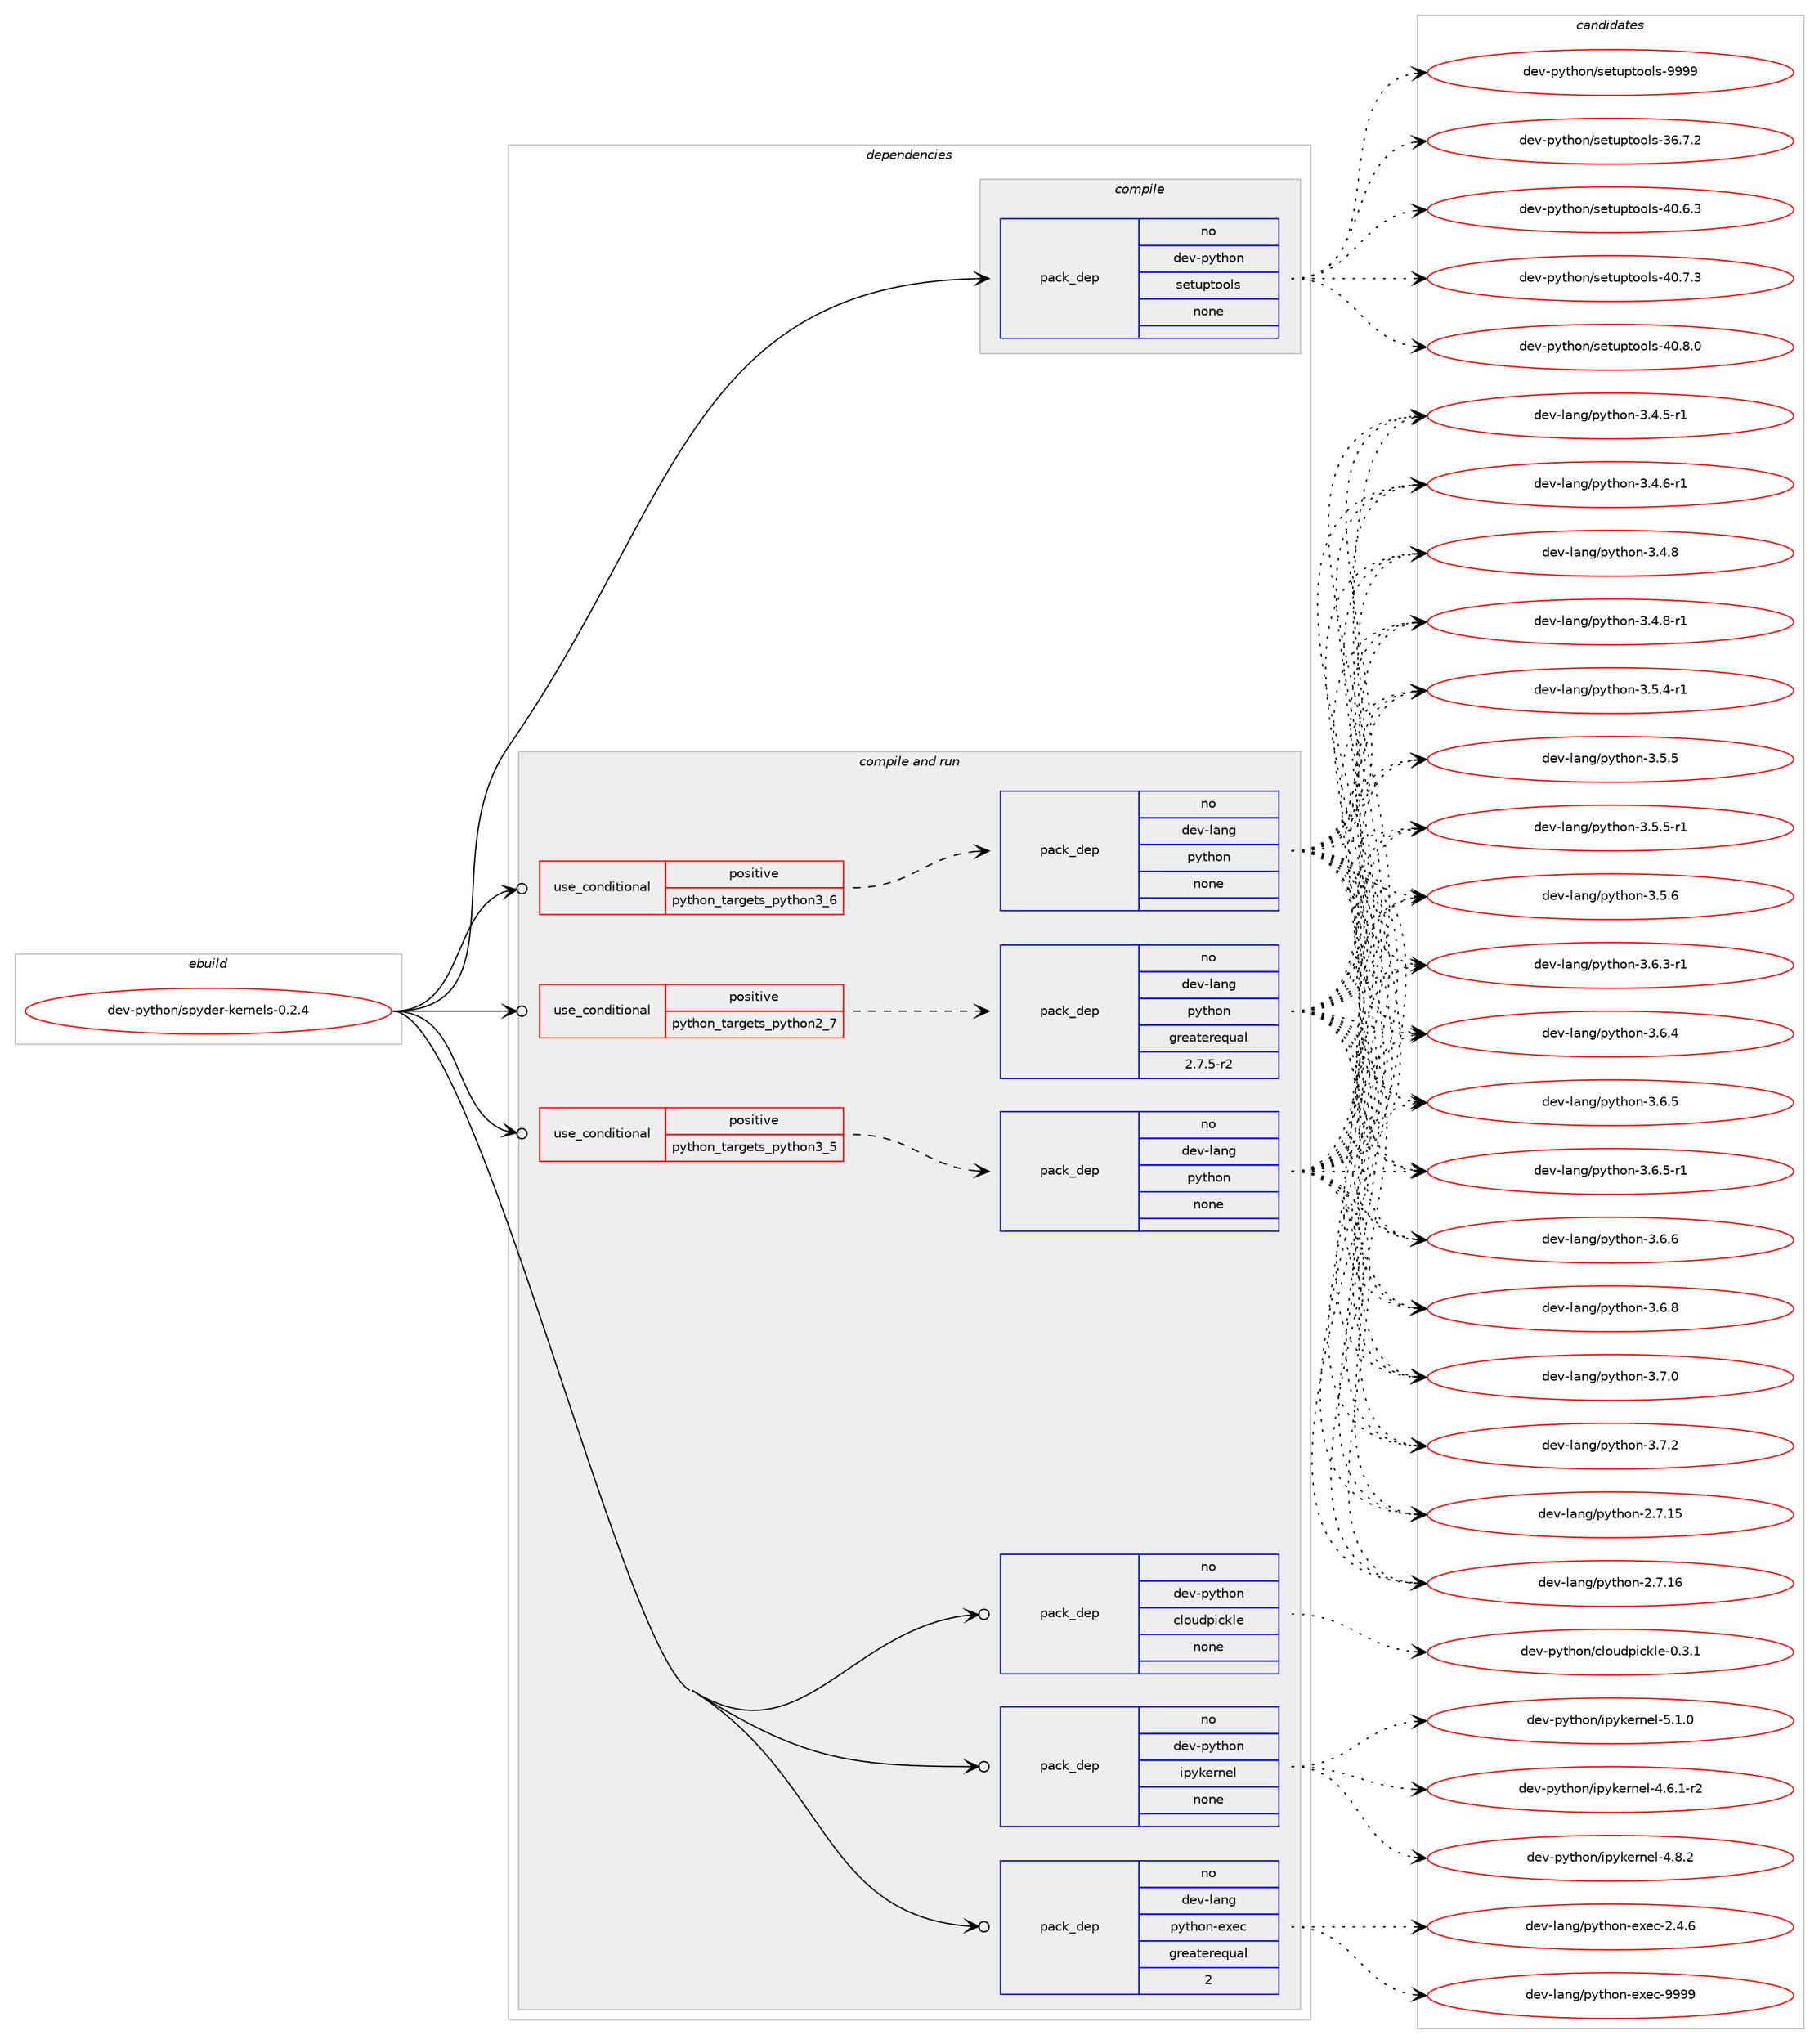 digraph prolog {

# *************
# Graph options
# *************

newrank=true;
concentrate=true;
compound=true;
graph [rankdir=LR,fontname=Helvetica,fontsize=10,ranksep=1.5];#, ranksep=2.5, nodesep=0.2];
edge  [arrowhead=vee];
node  [fontname=Helvetica,fontsize=10];

# **********
# The ebuild
# **********

subgraph cluster_leftcol {
color=gray;
rank=same;
label=<<i>ebuild</i>>;
id [label="dev-python/spyder-kernels-0.2.4", color=red, width=4, href="../dev-python/spyder-kernels-0.2.4.svg"];
}

# ****************
# The dependencies
# ****************

subgraph cluster_midcol {
color=gray;
label=<<i>dependencies</i>>;
subgraph cluster_compile {
fillcolor="#eeeeee";
style=filled;
label=<<i>compile</i>>;
subgraph pack1034189 {
dependency1442628 [label=<<TABLE BORDER="0" CELLBORDER="1" CELLSPACING="0" CELLPADDING="4" WIDTH="220"><TR><TD ROWSPAN="6" CELLPADDING="30">pack_dep</TD></TR><TR><TD WIDTH="110">no</TD></TR><TR><TD>dev-python</TD></TR><TR><TD>setuptools</TD></TR><TR><TD>none</TD></TR><TR><TD></TD></TR></TABLE>>, shape=none, color=blue];
}
id:e -> dependency1442628:w [weight=20,style="solid",arrowhead="vee"];
}
subgraph cluster_compileandrun {
fillcolor="#eeeeee";
style=filled;
label=<<i>compile and run</i>>;
subgraph cond385077 {
dependency1442629 [label=<<TABLE BORDER="0" CELLBORDER="1" CELLSPACING="0" CELLPADDING="4"><TR><TD ROWSPAN="3" CELLPADDING="10">use_conditional</TD></TR><TR><TD>positive</TD></TR><TR><TD>python_targets_python2_7</TD></TR></TABLE>>, shape=none, color=red];
subgraph pack1034190 {
dependency1442630 [label=<<TABLE BORDER="0" CELLBORDER="1" CELLSPACING="0" CELLPADDING="4" WIDTH="220"><TR><TD ROWSPAN="6" CELLPADDING="30">pack_dep</TD></TR><TR><TD WIDTH="110">no</TD></TR><TR><TD>dev-lang</TD></TR><TR><TD>python</TD></TR><TR><TD>greaterequal</TD></TR><TR><TD>2.7.5-r2</TD></TR></TABLE>>, shape=none, color=blue];
}
dependency1442629:e -> dependency1442630:w [weight=20,style="dashed",arrowhead="vee"];
}
id:e -> dependency1442629:w [weight=20,style="solid",arrowhead="odotvee"];
subgraph cond385078 {
dependency1442631 [label=<<TABLE BORDER="0" CELLBORDER="1" CELLSPACING="0" CELLPADDING="4"><TR><TD ROWSPAN="3" CELLPADDING="10">use_conditional</TD></TR><TR><TD>positive</TD></TR><TR><TD>python_targets_python3_5</TD></TR></TABLE>>, shape=none, color=red];
subgraph pack1034191 {
dependency1442632 [label=<<TABLE BORDER="0" CELLBORDER="1" CELLSPACING="0" CELLPADDING="4" WIDTH="220"><TR><TD ROWSPAN="6" CELLPADDING="30">pack_dep</TD></TR><TR><TD WIDTH="110">no</TD></TR><TR><TD>dev-lang</TD></TR><TR><TD>python</TD></TR><TR><TD>none</TD></TR><TR><TD></TD></TR></TABLE>>, shape=none, color=blue];
}
dependency1442631:e -> dependency1442632:w [weight=20,style="dashed",arrowhead="vee"];
}
id:e -> dependency1442631:w [weight=20,style="solid",arrowhead="odotvee"];
subgraph cond385079 {
dependency1442633 [label=<<TABLE BORDER="0" CELLBORDER="1" CELLSPACING="0" CELLPADDING="4"><TR><TD ROWSPAN="3" CELLPADDING="10">use_conditional</TD></TR><TR><TD>positive</TD></TR><TR><TD>python_targets_python3_6</TD></TR></TABLE>>, shape=none, color=red];
subgraph pack1034192 {
dependency1442634 [label=<<TABLE BORDER="0" CELLBORDER="1" CELLSPACING="0" CELLPADDING="4" WIDTH="220"><TR><TD ROWSPAN="6" CELLPADDING="30">pack_dep</TD></TR><TR><TD WIDTH="110">no</TD></TR><TR><TD>dev-lang</TD></TR><TR><TD>python</TD></TR><TR><TD>none</TD></TR><TR><TD></TD></TR></TABLE>>, shape=none, color=blue];
}
dependency1442633:e -> dependency1442634:w [weight=20,style="dashed",arrowhead="vee"];
}
id:e -> dependency1442633:w [weight=20,style="solid",arrowhead="odotvee"];
subgraph pack1034193 {
dependency1442635 [label=<<TABLE BORDER="0" CELLBORDER="1" CELLSPACING="0" CELLPADDING="4" WIDTH="220"><TR><TD ROWSPAN="6" CELLPADDING="30">pack_dep</TD></TR><TR><TD WIDTH="110">no</TD></TR><TR><TD>dev-lang</TD></TR><TR><TD>python-exec</TD></TR><TR><TD>greaterequal</TD></TR><TR><TD>2</TD></TR></TABLE>>, shape=none, color=blue];
}
id:e -> dependency1442635:w [weight=20,style="solid",arrowhead="odotvee"];
subgraph pack1034194 {
dependency1442636 [label=<<TABLE BORDER="0" CELLBORDER="1" CELLSPACING="0" CELLPADDING="4" WIDTH="220"><TR><TD ROWSPAN="6" CELLPADDING="30">pack_dep</TD></TR><TR><TD WIDTH="110">no</TD></TR><TR><TD>dev-python</TD></TR><TR><TD>cloudpickle</TD></TR><TR><TD>none</TD></TR><TR><TD></TD></TR></TABLE>>, shape=none, color=blue];
}
id:e -> dependency1442636:w [weight=20,style="solid",arrowhead="odotvee"];
subgraph pack1034195 {
dependency1442637 [label=<<TABLE BORDER="0" CELLBORDER="1" CELLSPACING="0" CELLPADDING="4" WIDTH="220"><TR><TD ROWSPAN="6" CELLPADDING="30">pack_dep</TD></TR><TR><TD WIDTH="110">no</TD></TR><TR><TD>dev-python</TD></TR><TR><TD>ipykernel</TD></TR><TR><TD>none</TD></TR><TR><TD></TD></TR></TABLE>>, shape=none, color=blue];
}
id:e -> dependency1442637:w [weight=20,style="solid",arrowhead="odotvee"];
}
subgraph cluster_run {
fillcolor="#eeeeee";
style=filled;
label=<<i>run</i>>;
}
}

# **************
# The candidates
# **************

subgraph cluster_choices {
rank=same;
color=gray;
label=<<i>candidates</i>>;

subgraph choice1034189 {
color=black;
nodesep=1;
choice100101118451121211161041111104711510111611711211611111110811545515446554650 [label="dev-python/setuptools-36.7.2", color=red, width=4,href="../dev-python/setuptools-36.7.2.svg"];
choice100101118451121211161041111104711510111611711211611111110811545524846544651 [label="dev-python/setuptools-40.6.3", color=red, width=4,href="../dev-python/setuptools-40.6.3.svg"];
choice100101118451121211161041111104711510111611711211611111110811545524846554651 [label="dev-python/setuptools-40.7.3", color=red, width=4,href="../dev-python/setuptools-40.7.3.svg"];
choice100101118451121211161041111104711510111611711211611111110811545524846564648 [label="dev-python/setuptools-40.8.0", color=red, width=4,href="../dev-python/setuptools-40.8.0.svg"];
choice10010111845112121116104111110471151011161171121161111111081154557575757 [label="dev-python/setuptools-9999", color=red, width=4,href="../dev-python/setuptools-9999.svg"];
dependency1442628:e -> choice100101118451121211161041111104711510111611711211611111110811545515446554650:w [style=dotted,weight="100"];
dependency1442628:e -> choice100101118451121211161041111104711510111611711211611111110811545524846544651:w [style=dotted,weight="100"];
dependency1442628:e -> choice100101118451121211161041111104711510111611711211611111110811545524846554651:w [style=dotted,weight="100"];
dependency1442628:e -> choice100101118451121211161041111104711510111611711211611111110811545524846564648:w [style=dotted,weight="100"];
dependency1442628:e -> choice10010111845112121116104111110471151011161171121161111111081154557575757:w [style=dotted,weight="100"];
}
subgraph choice1034190 {
color=black;
nodesep=1;
choice10010111845108971101034711212111610411111045504655464953 [label="dev-lang/python-2.7.15", color=red, width=4,href="../dev-lang/python-2.7.15.svg"];
choice10010111845108971101034711212111610411111045504655464954 [label="dev-lang/python-2.7.16", color=red, width=4,href="../dev-lang/python-2.7.16.svg"];
choice1001011184510897110103471121211161041111104551465246534511449 [label="dev-lang/python-3.4.5-r1", color=red, width=4,href="../dev-lang/python-3.4.5-r1.svg"];
choice1001011184510897110103471121211161041111104551465246544511449 [label="dev-lang/python-3.4.6-r1", color=red, width=4,href="../dev-lang/python-3.4.6-r1.svg"];
choice100101118451089711010347112121116104111110455146524656 [label="dev-lang/python-3.4.8", color=red, width=4,href="../dev-lang/python-3.4.8.svg"];
choice1001011184510897110103471121211161041111104551465246564511449 [label="dev-lang/python-3.4.8-r1", color=red, width=4,href="../dev-lang/python-3.4.8-r1.svg"];
choice1001011184510897110103471121211161041111104551465346524511449 [label="dev-lang/python-3.5.4-r1", color=red, width=4,href="../dev-lang/python-3.5.4-r1.svg"];
choice100101118451089711010347112121116104111110455146534653 [label="dev-lang/python-3.5.5", color=red, width=4,href="../dev-lang/python-3.5.5.svg"];
choice1001011184510897110103471121211161041111104551465346534511449 [label="dev-lang/python-3.5.5-r1", color=red, width=4,href="../dev-lang/python-3.5.5-r1.svg"];
choice100101118451089711010347112121116104111110455146534654 [label="dev-lang/python-3.5.6", color=red, width=4,href="../dev-lang/python-3.5.6.svg"];
choice1001011184510897110103471121211161041111104551465446514511449 [label="dev-lang/python-3.6.3-r1", color=red, width=4,href="../dev-lang/python-3.6.3-r1.svg"];
choice100101118451089711010347112121116104111110455146544652 [label="dev-lang/python-3.6.4", color=red, width=4,href="../dev-lang/python-3.6.4.svg"];
choice100101118451089711010347112121116104111110455146544653 [label="dev-lang/python-3.6.5", color=red, width=4,href="../dev-lang/python-3.6.5.svg"];
choice1001011184510897110103471121211161041111104551465446534511449 [label="dev-lang/python-3.6.5-r1", color=red, width=4,href="../dev-lang/python-3.6.5-r1.svg"];
choice100101118451089711010347112121116104111110455146544654 [label="dev-lang/python-3.6.6", color=red, width=4,href="../dev-lang/python-3.6.6.svg"];
choice100101118451089711010347112121116104111110455146544656 [label="dev-lang/python-3.6.8", color=red, width=4,href="../dev-lang/python-3.6.8.svg"];
choice100101118451089711010347112121116104111110455146554648 [label="dev-lang/python-3.7.0", color=red, width=4,href="../dev-lang/python-3.7.0.svg"];
choice100101118451089711010347112121116104111110455146554650 [label="dev-lang/python-3.7.2", color=red, width=4,href="../dev-lang/python-3.7.2.svg"];
dependency1442630:e -> choice10010111845108971101034711212111610411111045504655464953:w [style=dotted,weight="100"];
dependency1442630:e -> choice10010111845108971101034711212111610411111045504655464954:w [style=dotted,weight="100"];
dependency1442630:e -> choice1001011184510897110103471121211161041111104551465246534511449:w [style=dotted,weight="100"];
dependency1442630:e -> choice1001011184510897110103471121211161041111104551465246544511449:w [style=dotted,weight="100"];
dependency1442630:e -> choice100101118451089711010347112121116104111110455146524656:w [style=dotted,weight="100"];
dependency1442630:e -> choice1001011184510897110103471121211161041111104551465246564511449:w [style=dotted,weight="100"];
dependency1442630:e -> choice1001011184510897110103471121211161041111104551465346524511449:w [style=dotted,weight="100"];
dependency1442630:e -> choice100101118451089711010347112121116104111110455146534653:w [style=dotted,weight="100"];
dependency1442630:e -> choice1001011184510897110103471121211161041111104551465346534511449:w [style=dotted,weight="100"];
dependency1442630:e -> choice100101118451089711010347112121116104111110455146534654:w [style=dotted,weight="100"];
dependency1442630:e -> choice1001011184510897110103471121211161041111104551465446514511449:w [style=dotted,weight="100"];
dependency1442630:e -> choice100101118451089711010347112121116104111110455146544652:w [style=dotted,weight="100"];
dependency1442630:e -> choice100101118451089711010347112121116104111110455146544653:w [style=dotted,weight="100"];
dependency1442630:e -> choice1001011184510897110103471121211161041111104551465446534511449:w [style=dotted,weight="100"];
dependency1442630:e -> choice100101118451089711010347112121116104111110455146544654:w [style=dotted,weight="100"];
dependency1442630:e -> choice100101118451089711010347112121116104111110455146544656:w [style=dotted,weight="100"];
dependency1442630:e -> choice100101118451089711010347112121116104111110455146554648:w [style=dotted,weight="100"];
dependency1442630:e -> choice100101118451089711010347112121116104111110455146554650:w [style=dotted,weight="100"];
}
subgraph choice1034191 {
color=black;
nodesep=1;
choice10010111845108971101034711212111610411111045504655464953 [label="dev-lang/python-2.7.15", color=red, width=4,href="../dev-lang/python-2.7.15.svg"];
choice10010111845108971101034711212111610411111045504655464954 [label="dev-lang/python-2.7.16", color=red, width=4,href="../dev-lang/python-2.7.16.svg"];
choice1001011184510897110103471121211161041111104551465246534511449 [label="dev-lang/python-3.4.5-r1", color=red, width=4,href="../dev-lang/python-3.4.5-r1.svg"];
choice1001011184510897110103471121211161041111104551465246544511449 [label="dev-lang/python-3.4.6-r1", color=red, width=4,href="../dev-lang/python-3.4.6-r1.svg"];
choice100101118451089711010347112121116104111110455146524656 [label="dev-lang/python-3.4.8", color=red, width=4,href="../dev-lang/python-3.4.8.svg"];
choice1001011184510897110103471121211161041111104551465246564511449 [label="dev-lang/python-3.4.8-r1", color=red, width=4,href="../dev-lang/python-3.4.8-r1.svg"];
choice1001011184510897110103471121211161041111104551465346524511449 [label="dev-lang/python-3.5.4-r1", color=red, width=4,href="../dev-lang/python-3.5.4-r1.svg"];
choice100101118451089711010347112121116104111110455146534653 [label="dev-lang/python-3.5.5", color=red, width=4,href="../dev-lang/python-3.5.5.svg"];
choice1001011184510897110103471121211161041111104551465346534511449 [label="dev-lang/python-3.5.5-r1", color=red, width=4,href="../dev-lang/python-3.5.5-r1.svg"];
choice100101118451089711010347112121116104111110455146534654 [label="dev-lang/python-3.5.6", color=red, width=4,href="../dev-lang/python-3.5.6.svg"];
choice1001011184510897110103471121211161041111104551465446514511449 [label="dev-lang/python-3.6.3-r1", color=red, width=4,href="../dev-lang/python-3.6.3-r1.svg"];
choice100101118451089711010347112121116104111110455146544652 [label="dev-lang/python-3.6.4", color=red, width=4,href="../dev-lang/python-3.6.4.svg"];
choice100101118451089711010347112121116104111110455146544653 [label="dev-lang/python-3.6.5", color=red, width=4,href="../dev-lang/python-3.6.5.svg"];
choice1001011184510897110103471121211161041111104551465446534511449 [label="dev-lang/python-3.6.5-r1", color=red, width=4,href="../dev-lang/python-3.6.5-r1.svg"];
choice100101118451089711010347112121116104111110455146544654 [label="dev-lang/python-3.6.6", color=red, width=4,href="../dev-lang/python-3.6.6.svg"];
choice100101118451089711010347112121116104111110455146544656 [label="dev-lang/python-3.6.8", color=red, width=4,href="../dev-lang/python-3.6.8.svg"];
choice100101118451089711010347112121116104111110455146554648 [label="dev-lang/python-3.7.0", color=red, width=4,href="../dev-lang/python-3.7.0.svg"];
choice100101118451089711010347112121116104111110455146554650 [label="dev-lang/python-3.7.2", color=red, width=4,href="../dev-lang/python-3.7.2.svg"];
dependency1442632:e -> choice10010111845108971101034711212111610411111045504655464953:w [style=dotted,weight="100"];
dependency1442632:e -> choice10010111845108971101034711212111610411111045504655464954:w [style=dotted,weight="100"];
dependency1442632:e -> choice1001011184510897110103471121211161041111104551465246534511449:w [style=dotted,weight="100"];
dependency1442632:e -> choice1001011184510897110103471121211161041111104551465246544511449:w [style=dotted,weight="100"];
dependency1442632:e -> choice100101118451089711010347112121116104111110455146524656:w [style=dotted,weight="100"];
dependency1442632:e -> choice1001011184510897110103471121211161041111104551465246564511449:w [style=dotted,weight="100"];
dependency1442632:e -> choice1001011184510897110103471121211161041111104551465346524511449:w [style=dotted,weight="100"];
dependency1442632:e -> choice100101118451089711010347112121116104111110455146534653:w [style=dotted,weight="100"];
dependency1442632:e -> choice1001011184510897110103471121211161041111104551465346534511449:w [style=dotted,weight="100"];
dependency1442632:e -> choice100101118451089711010347112121116104111110455146534654:w [style=dotted,weight="100"];
dependency1442632:e -> choice1001011184510897110103471121211161041111104551465446514511449:w [style=dotted,weight="100"];
dependency1442632:e -> choice100101118451089711010347112121116104111110455146544652:w [style=dotted,weight="100"];
dependency1442632:e -> choice100101118451089711010347112121116104111110455146544653:w [style=dotted,weight="100"];
dependency1442632:e -> choice1001011184510897110103471121211161041111104551465446534511449:w [style=dotted,weight="100"];
dependency1442632:e -> choice100101118451089711010347112121116104111110455146544654:w [style=dotted,weight="100"];
dependency1442632:e -> choice100101118451089711010347112121116104111110455146544656:w [style=dotted,weight="100"];
dependency1442632:e -> choice100101118451089711010347112121116104111110455146554648:w [style=dotted,weight="100"];
dependency1442632:e -> choice100101118451089711010347112121116104111110455146554650:w [style=dotted,weight="100"];
}
subgraph choice1034192 {
color=black;
nodesep=1;
choice10010111845108971101034711212111610411111045504655464953 [label="dev-lang/python-2.7.15", color=red, width=4,href="../dev-lang/python-2.7.15.svg"];
choice10010111845108971101034711212111610411111045504655464954 [label="dev-lang/python-2.7.16", color=red, width=4,href="../dev-lang/python-2.7.16.svg"];
choice1001011184510897110103471121211161041111104551465246534511449 [label="dev-lang/python-3.4.5-r1", color=red, width=4,href="../dev-lang/python-3.4.5-r1.svg"];
choice1001011184510897110103471121211161041111104551465246544511449 [label="dev-lang/python-3.4.6-r1", color=red, width=4,href="../dev-lang/python-3.4.6-r1.svg"];
choice100101118451089711010347112121116104111110455146524656 [label="dev-lang/python-3.4.8", color=red, width=4,href="../dev-lang/python-3.4.8.svg"];
choice1001011184510897110103471121211161041111104551465246564511449 [label="dev-lang/python-3.4.8-r1", color=red, width=4,href="../dev-lang/python-3.4.8-r1.svg"];
choice1001011184510897110103471121211161041111104551465346524511449 [label="dev-lang/python-3.5.4-r1", color=red, width=4,href="../dev-lang/python-3.5.4-r1.svg"];
choice100101118451089711010347112121116104111110455146534653 [label="dev-lang/python-3.5.5", color=red, width=4,href="../dev-lang/python-3.5.5.svg"];
choice1001011184510897110103471121211161041111104551465346534511449 [label="dev-lang/python-3.5.5-r1", color=red, width=4,href="../dev-lang/python-3.5.5-r1.svg"];
choice100101118451089711010347112121116104111110455146534654 [label="dev-lang/python-3.5.6", color=red, width=4,href="../dev-lang/python-3.5.6.svg"];
choice1001011184510897110103471121211161041111104551465446514511449 [label="dev-lang/python-3.6.3-r1", color=red, width=4,href="../dev-lang/python-3.6.3-r1.svg"];
choice100101118451089711010347112121116104111110455146544652 [label="dev-lang/python-3.6.4", color=red, width=4,href="../dev-lang/python-3.6.4.svg"];
choice100101118451089711010347112121116104111110455146544653 [label="dev-lang/python-3.6.5", color=red, width=4,href="../dev-lang/python-3.6.5.svg"];
choice1001011184510897110103471121211161041111104551465446534511449 [label="dev-lang/python-3.6.5-r1", color=red, width=4,href="../dev-lang/python-3.6.5-r1.svg"];
choice100101118451089711010347112121116104111110455146544654 [label="dev-lang/python-3.6.6", color=red, width=4,href="../dev-lang/python-3.6.6.svg"];
choice100101118451089711010347112121116104111110455146544656 [label="dev-lang/python-3.6.8", color=red, width=4,href="../dev-lang/python-3.6.8.svg"];
choice100101118451089711010347112121116104111110455146554648 [label="dev-lang/python-3.7.0", color=red, width=4,href="../dev-lang/python-3.7.0.svg"];
choice100101118451089711010347112121116104111110455146554650 [label="dev-lang/python-3.7.2", color=red, width=4,href="../dev-lang/python-3.7.2.svg"];
dependency1442634:e -> choice10010111845108971101034711212111610411111045504655464953:w [style=dotted,weight="100"];
dependency1442634:e -> choice10010111845108971101034711212111610411111045504655464954:w [style=dotted,weight="100"];
dependency1442634:e -> choice1001011184510897110103471121211161041111104551465246534511449:w [style=dotted,weight="100"];
dependency1442634:e -> choice1001011184510897110103471121211161041111104551465246544511449:w [style=dotted,weight="100"];
dependency1442634:e -> choice100101118451089711010347112121116104111110455146524656:w [style=dotted,weight="100"];
dependency1442634:e -> choice1001011184510897110103471121211161041111104551465246564511449:w [style=dotted,weight="100"];
dependency1442634:e -> choice1001011184510897110103471121211161041111104551465346524511449:w [style=dotted,weight="100"];
dependency1442634:e -> choice100101118451089711010347112121116104111110455146534653:w [style=dotted,weight="100"];
dependency1442634:e -> choice1001011184510897110103471121211161041111104551465346534511449:w [style=dotted,weight="100"];
dependency1442634:e -> choice100101118451089711010347112121116104111110455146534654:w [style=dotted,weight="100"];
dependency1442634:e -> choice1001011184510897110103471121211161041111104551465446514511449:w [style=dotted,weight="100"];
dependency1442634:e -> choice100101118451089711010347112121116104111110455146544652:w [style=dotted,weight="100"];
dependency1442634:e -> choice100101118451089711010347112121116104111110455146544653:w [style=dotted,weight="100"];
dependency1442634:e -> choice1001011184510897110103471121211161041111104551465446534511449:w [style=dotted,weight="100"];
dependency1442634:e -> choice100101118451089711010347112121116104111110455146544654:w [style=dotted,weight="100"];
dependency1442634:e -> choice100101118451089711010347112121116104111110455146544656:w [style=dotted,weight="100"];
dependency1442634:e -> choice100101118451089711010347112121116104111110455146554648:w [style=dotted,weight="100"];
dependency1442634:e -> choice100101118451089711010347112121116104111110455146554650:w [style=dotted,weight="100"];
}
subgraph choice1034193 {
color=black;
nodesep=1;
choice1001011184510897110103471121211161041111104510112010199455046524654 [label="dev-lang/python-exec-2.4.6", color=red, width=4,href="../dev-lang/python-exec-2.4.6.svg"];
choice10010111845108971101034711212111610411111045101120101994557575757 [label="dev-lang/python-exec-9999", color=red, width=4,href="../dev-lang/python-exec-9999.svg"];
dependency1442635:e -> choice1001011184510897110103471121211161041111104510112010199455046524654:w [style=dotted,weight="100"];
dependency1442635:e -> choice10010111845108971101034711212111610411111045101120101994557575757:w [style=dotted,weight="100"];
}
subgraph choice1034194 {
color=black;
nodesep=1;
choice10010111845112121116104111110479910811111710011210599107108101454846514649 [label="dev-python/cloudpickle-0.3.1", color=red, width=4,href="../dev-python/cloudpickle-0.3.1.svg"];
dependency1442636:e -> choice10010111845112121116104111110479910811111710011210599107108101454846514649:w [style=dotted,weight="100"];
}
subgraph choice1034195 {
color=black;
nodesep=1;
choice10010111845112121116104111110471051121211071011141101011084552465446494511450 [label="dev-python/ipykernel-4.6.1-r2", color=red, width=4,href="../dev-python/ipykernel-4.6.1-r2.svg"];
choice1001011184511212111610411111047105112121107101114110101108455246564650 [label="dev-python/ipykernel-4.8.2", color=red, width=4,href="../dev-python/ipykernel-4.8.2.svg"];
choice1001011184511212111610411111047105112121107101114110101108455346494648 [label="dev-python/ipykernel-5.1.0", color=red, width=4,href="../dev-python/ipykernel-5.1.0.svg"];
dependency1442637:e -> choice10010111845112121116104111110471051121211071011141101011084552465446494511450:w [style=dotted,weight="100"];
dependency1442637:e -> choice1001011184511212111610411111047105112121107101114110101108455246564650:w [style=dotted,weight="100"];
dependency1442637:e -> choice1001011184511212111610411111047105112121107101114110101108455346494648:w [style=dotted,weight="100"];
}
}

}
